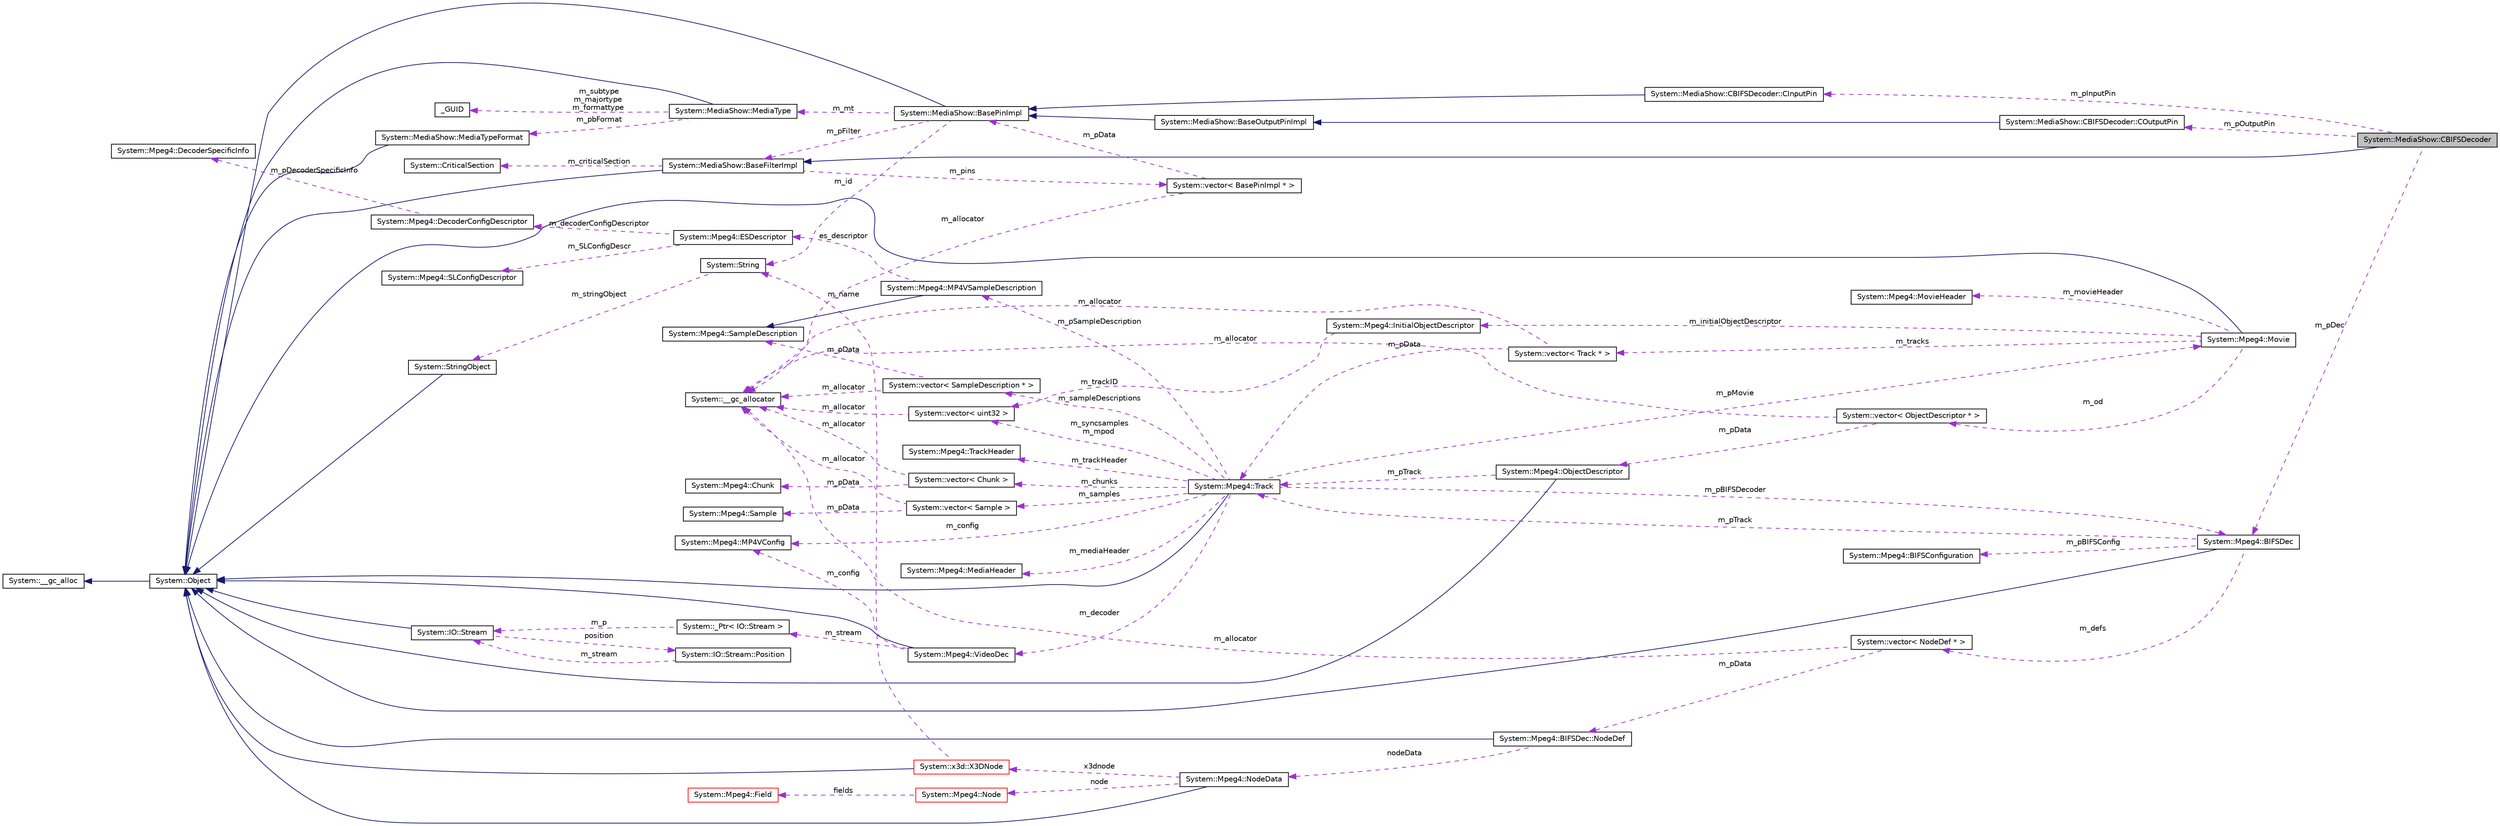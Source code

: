 digraph G
{
  edge [fontname="Helvetica",fontsize="10",labelfontname="Helvetica",labelfontsize="10"];
  node [fontname="Helvetica",fontsize="10",shape=record];
  rankdir="LR";
  Node1 [label="System::MediaShow::CBIFSDecoder",height=0.2,width=0.4,color="black", fillcolor="grey75", style="filled" fontcolor="black"];
  Node2 -> Node1 [dir="back",color="midnightblue",fontsize="10",style="solid",fontname="Helvetica"];
  Node2 [label="System::MediaShow::BaseFilterImpl",height=0.2,width=0.4,color="black", fillcolor="white", style="filled",URL="$class_system_1_1_media_show_1_1_base_filter_impl.html"];
  Node3 -> Node2 [dir="back",color="midnightblue",fontsize="10",style="solid",fontname="Helvetica"];
  Node3 [label="System::Object",height=0.2,width=0.4,color="black", fillcolor="white", style="filled",URL="$class_system_1_1_object.html"];
  Node4 -> Node3 [dir="back",color="midnightblue",fontsize="10",style="solid",fontname="Helvetica"];
  Node4 [label="System::__gc_alloc",height=0.2,width=0.4,color="black", fillcolor="white", style="filled",URL="$class_system_1_1____gc__alloc.html"];
  Node5 -> Node2 [dir="back",color="darkorchid3",fontsize="10",style="dashed",label=" m_criticalSection" ,fontname="Helvetica"];
  Node5 [label="System::CriticalSection",height=0.2,width=0.4,color="black", fillcolor="white", style="filled",URL="$class_system_1_1_critical_section.html"];
  Node6 -> Node2 [dir="back",color="darkorchid3",fontsize="10",style="dashed",label=" m_pins" ,fontname="Helvetica"];
  Node6 [label="System::vector\< BasePinImpl * \>",height=0.2,width=0.4,color="black", fillcolor="white", style="filled",URL="$class_system_1_1vector.html"];
  Node7 -> Node6 [dir="back",color="darkorchid3",fontsize="10",style="dashed",label=" m_pData" ,fontname="Helvetica"];
  Node7 [label="System::MediaShow::BasePinImpl",height=0.2,width=0.4,color="black", fillcolor="white", style="filled",URL="$class_system_1_1_media_show_1_1_base_pin_impl.html"];
  Node3 -> Node7 [dir="back",color="midnightblue",fontsize="10",style="solid",fontname="Helvetica"];
  Node8 -> Node7 [dir="back",color="darkorchid3",fontsize="10",style="dashed",label=" m_mt" ,fontname="Helvetica"];
  Node8 [label="System::MediaShow::MediaType",height=0.2,width=0.4,color="black", fillcolor="white", style="filled",URL="$class_system_1_1_media_show_1_1_media_type.html"];
  Node3 -> Node8 [dir="back",color="midnightblue",fontsize="10",style="solid",fontname="Helvetica"];
  Node9 -> Node8 [dir="back",color="darkorchid3",fontsize="10",style="dashed",label=" m_subtype\nm_majortype\nm_formattype" ,fontname="Helvetica"];
  Node9 [label="_GUID",height=0.2,width=0.4,color="black", fillcolor="white", style="filled",URL="$struct___g_u_i_d.html"];
  Node10 -> Node8 [dir="back",color="darkorchid3",fontsize="10",style="dashed",label=" m_pbFormat" ,fontname="Helvetica"];
  Node10 [label="System::MediaShow::MediaTypeFormat",height=0.2,width=0.4,color="black", fillcolor="white", style="filled",URL="$class_system_1_1_media_show_1_1_media_type_format.html"];
  Node3 -> Node10 [dir="back",color="midnightblue",fontsize="10",style="solid",fontname="Helvetica"];
  Node11 -> Node7 [dir="back",color="darkorchid3",fontsize="10",style="dashed",label=" m_id" ,fontname="Helvetica"];
  Node11 [label="System::String",height=0.2,width=0.4,color="black", fillcolor="white", style="filled",URL="$class_system_1_1_string.html"];
  Node12 -> Node11 [dir="back",color="darkorchid3",fontsize="10",style="dashed",label=" m_stringObject" ,fontname="Helvetica"];
  Node12 [label="System::StringObject",height=0.2,width=0.4,color="black", fillcolor="white", style="filled",URL="$class_system_1_1_string_object.html"];
  Node3 -> Node12 [dir="back",color="midnightblue",fontsize="10",style="solid",fontname="Helvetica"];
  Node2 -> Node7 [dir="back",color="darkorchid3",fontsize="10",style="dashed",label=" m_pFilter" ,fontname="Helvetica"];
  Node13 -> Node6 [dir="back",color="darkorchid3",fontsize="10",style="dashed",label=" m_allocator" ,fontname="Helvetica"];
  Node13 [label="System::__gc_allocator",height=0.2,width=0.4,color="black", fillcolor="white", style="filled",URL="$class_system_1_1____gc__allocator.html"];
  Node14 -> Node1 [dir="back",color="darkorchid3",fontsize="10",style="dashed",label=" m_pDec" ,fontname="Helvetica"];
  Node14 [label="System::Mpeg4::BIFSDec",height=0.2,width=0.4,color="black", fillcolor="white", style="filled",URL="$class_system_1_1_mpeg4_1_1_b_i_f_s_dec.html"];
  Node3 -> Node14 [dir="back",color="midnightblue",fontsize="10",style="solid",fontname="Helvetica"];
  Node15 -> Node14 [dir="back",color="darkorchid3",fontsize="10",style="dashed",label=" m_pBIFSConfig" ,fontname="Helvetica"];
  Node15 [label="System::Mpeg4::BIFSConfiguration",height=0.2,width=0.4,color="black", fillcolor="white", style="filled",URL="$class_system_1_1_mpeg4_1_1_b_i_f_s_configuration.html"];
  Node16 -> Node14 [dir="back",color="darkorchid3",fontsize="10",style="dashed",label=" m_pTrack" ,fontname="Helvetica"];
  Node16 [label="System::Mpeg4::Track",height=0.2,width=0.4,color="black", fillcolor="white", style="filled",URL="$class_system_1_1_mpeg4_1_1_track.html"];
  Node3 -> Node16 [dir="back",color="midnightblue",fontsize="10",style="solid",fontname="Helvetica"];
  Node17 -> Node16 [dir="back",color="darkorchid3",fontsize="10",style="dashed",label=" m_config" ,fontname="Helvetica"];
  Node17 [label="System::Mpeg4::MP4VConfig",height=0.2,width=0.4,color="black", fillcolor="white", style="filled",URL="$class_system_1_1_mpeg4_1_1_m_p4_v_config.html"];
  Node18 -> Node16 [dir="back",color="darkorchid3",fontsize="10",style="dashed",label=" m_mediaHeader" ,fontname="Helvetica"];
  Node18 [label="System::Mpeg4::MediaHeader",height=0.2,width=0.4,color="black", fillcolor="white", style="filled",URL="$class_system_1_1_mpeg4_1_1_media_header.html"];
  Node19 -> Node16 [dir="back",color="darkorchid3",fontsize="10",style="dashed",label=" m_trackHeader" ,fontname="Helvetica"];
  Node19 [label="System::Mpeg4::TrackHeader",height=0.2,width=0.4,color="black", fillcolor="white", style="filled",URL="$class_system_1_1_mpeg4_1_1_track_header.html"];
  Node20 -> Node16 [dir="back",color="darkorchid3",fontsize="10",style="dashed",label=" m_samples" ,fontname="Helvetica"];
  Node20 [label="System::vector\< Sample \>",height=0.2,width=0.4,color="black", fillcolor="white", style="filled",URL="$class_system_1_1vector.html"];
  Node13 -> Node20 [dir="back",color="darkorchid3",fontsize="10",style="dashed",label=" m_allocator" ,fontname="Helvetica"];
  Node21 -> Node20 [dir="back",color="darkorchid3",fontsize="10",style="dashed",label=" m_pData" ,fontname="Helvetica"];
  Node21 [label="System::Mpeg4::Sample",height=0.2,width=0.4,color="black", fillcolor="white", style="filled",URL="$class_system_1_1_mpeg4_1_1_sample.html"];
  Node22 -> Node16 [dir="back",color="darkorchid3",fontsize="10",style="dashed",label=" m_syncsamples\nm_mpod" ,fontname="Helvetica"];
  Node22 [label="System::vector\< uint32 \>",height=0.2,width=0.4,color="black", fillcolor="white", style="filled",URL="$class_system_1_1vector.html"];
  Node13 -> Node22 [dir="back",color="darkorchid3",fontsize="10",style="dashed",label=" m_allocator" ,fontname="Helvetica"];
  Node23 -> Node16 [dir="back",color="darkorchid3",fontsize="10",style="dashed",label=" m_sampleDescriptions" ,fontname="Helvetica"];
  Node23 [label="System::vector\< SampleDescription * \>",height=0.2,width=0.4,color="black", fillcolor="white", style="filled",URL="$class_system_1_1vector.html"];
  Node13 -> Node23 [dir="back",color="darkorchid3",fontsize="10",style="dashed",label=" m_allocator" ,fontname="Helvetica"];
  Node24 -> Node23 [dir="back",color="darkorchid3",fontsize="10",style="dashed",label=" m_pData" ,fontname="Helvetica"];
  Node24 [label="System::Mpeg4::SampleDescription",height=0.2,width=0.4,color="black", fillcolor="white", style="filled",URL="$class_system_1_1_mpeg4_1_1_sample_description.html"];
  Node25 -> Node16 [dir="back",color="darkorchid3",fontsize="10",style="dashed",label=" m_chunks" ,fontname="Helvetica"];
  Node25 [label="System::vector\< Chunk \>",height=0.2,width=0.4,color="black", fillcolor="white", style="filled",URL="$class_system_1_1vector.html"];
  Node13 -> Node25 [dir="back",color="darkorchid3",fontsize="10",style="dashed",label=" m_allocator" ,fontname="Helvetica"];
  Node26 -> Node25 [dir="back",color="darkorchid3",fontsize="10",style="dashed",label=" m_pData" ,fontname="Helvetica"];
  Node26 [label="System::Mpeg4::Chunk",height=0.2,width=0.4,color="black", fillcolor="white", style="filled",URL="$class_system_1_1_mpeg4_1_1_chunk.html"];
  Node27 -> Node16 [dir="back",color="darkorchid3",fontsize="10",style="dashed",label=" m_pMovie" ,fontname="Helvetica"];
  Node27 [label="System::Mpeg4::Movie",height=0.2,width=0.4,color="black", fillcolor="white", style="filled",URL="$class_system_1_1_mpeg4_1_1_movie.html"];
  Node3 -> Node27 [dir="back",color="midnightblue",fontsize="10",style="solid",fontname="Helvetica"];
  Node28 -> Node27 [dir="back",color="darkorchid3",fontsize="10",style="dashed",label=" m_od" ,fontname="Helvetica"];
  Node28 [label="System::vector\< ObjectDescriptor * \>",height=0.2,width=0.4,color="black", fillcolor="white", style="filled",URL="$class_system_1_1vector.html"];
  Node13 -> Node28 [dir="back",color="darkorchid3",fontsize="10",style="dashed",label=" m_allocator" ,fontname="Helvetica"];
  Node29 -> Node28 [dir="back",color="darkorchid3",fontsize="10",style="dashed",label=" m_pData" ,fontname="Helvetica"];
  Node29 [label="System::Mpeg4::ObjectDescriptor",height=0.2,width=0.4,color="black", fillcolor="white", style="filled",URL="$class_system_1_1_mpeg4_1_1_object_descriptor.html"];
  Node3 -> Node29 [dir="back",color="midnightblue",fontsize="10",style="solid",fontname="Helvetica"];
  Node16 -> Node29 [dir="back",color="darkorchid3",fontsize="10",style="dashed",label=" m_pTrack" ,fontname="Helvetica"];
  Node30 -> Node27 [dir="back",color="darkorchid3",fontsize="10",style="dashed",label=" m_tracks" ,fontname="Helvetica"];
  Node30 [label="System::vector\< Track * \>",height=0.2,width=0.4,color="black", fillcolor="white", style="filled",URL="$class_system_1_1vector.html"];
  Node13 -> Node30 [dir="back",color="darkorchid3",fontsize="10",style="dashed",label=" m_allocator" ,fontname="Helvetica"];
  Node16 -> Node30 [dir="back",color="darkorchid3",fontsize="10",style="dashed",label=" m_pData" ,fontname="Helvetica"];
  Node31 -> Node27 [dir="back",color="darkorchid3",fontsize="10",style="dashed",label=" m_movieHeader" ,fontname="Helvetica"];
  Node31 [label="System::Mpeg4::MovieHeader",height=0.2,width=0.4,color="black", fillcolor="white", style="filled",URL="$class_system_1_1_mpeg4_1_1_movie_header.html"];
  Node32 -> Node27 [dir="back",color="darkorchid3",fontsize="10",style="dashed",label=" m_initialObjectDescriptor" ,fontname="Helvetica"];
  Node32 [label="System::Mpeg4::InitialObjectDescriptor",height=0.2,width=0.4,color="black", fillcolor="white", style="filled",URL="$class_system_1_1_mpeg4_1_1_initial_object_descriptor.html"];
  Node22 -> Node32 [dir="back",color="darkorchid3",fontsize="10",style="dashed",label=" m_trackID" ,fontname="Helvetica"];
  Node33 -> Node16 [dir="back",color="darkorchid3",fontsize="10",style="dashed",label=" m_pSampleDescription" ,fontname="Helvetica"];
  Node33 [label="System::Mpeg4::MP4VSampleDescription",height=0.2,width=0.4,color="black", fillcolor="white", style="filled",URL="$class_system_1_1_mpeg4_1_1_m_p4_v_sample_description.html"];
  Node24 -> Node33 [dir="back",color="midnightblue",fontsize="10",style="solid",fontname="Helvetica"];
  Node34 -> Node33 [dir="back",color="darkorchid3",fontsize="10",style="dashed",label=" es_descriptor" ,fontname="Helvetica"];
  Node34 [label="System::Mpeg4::ESDescriptor",height=0.2,width=0.4,color="black", fillcolor="white", style="filled",URL="$class_system_1_1_mpeg4_1_1_e_s_descriptor.html"];
  Node35 -> Node34 [dir="back",color="darkorchid3",fontsize="10",style="dashed",label=" m_SLConfigDescr" ,fontname="Helvetica"];
  Node35 [label="System::Mpeg4::SLConfigDescriptor",height=0.2,width=0.4,color="black", fillcolor="white", style="filled",URL="$class_system_1_1_mpeg4_1_1_s_l_config_descriptor.html"];
  Node36 -> Node34 [dir="back",color="darkorchid3",fontsize="10",style="dashed",label=" m_decoderConfigDescriptor" ,fontname="Helvetica"];
  Node36 [label="System::Mpeg4::DecoderConfigDescriptor",height=0.2,width=0.4,color="black", fillcolor="white", style="filled",URL="$class_system_1_1_mpeg4_1_1_decoder_config_descriptor.html"];
  Node37 -> Node36 [dir="back",color="darkorchid3",fontsize="10",style="dashed",label=" m_pDecoderSpecificInfo" ,fontname="Helvetica"];
  Node37 [label="System::Mpeg4::DecoderSpecificInfo",height=0.2,width=0.4,color="black", fillcolor="white", style="filled",URL="$class_system_1_1_mpeg4_1_1_decoder_specific_info.html"];
  Node14 -> Node16 [dir="back",color="darkorchid3",fontsize="10",style="dashed",label=" m_pBIFSDecoder" ,fontname="Helvetica"];
  Node38 -> Node16 [dir="back",color="darkorchid3",fontsize="10",style="dashed",label=" m_decoder" ,fontname="Helvetica"];
  Node38 [label="System::Mpeg4::VideoDec",height=0.2,width=0.4,color="black", fillcolor="white", style="filled",URL="$class_system_1_1_mpeg4_1_1_video_dec.html"];
  Node3 -> Node38 [dir="back",color="midnightblue",fontsize="10",style="solid",fontname="Helvetica"];
  Node17 -> Node38 [dir="back",color="darkorchid3",fontsize="10",style="dashed",label=" m_config" ,fontname="Helvetica"];
  Node39 -> Node38 [dir="back",color="darkorchid3",fontsize="10",style="dashed",label=" m_stream" ,fontname="Helvetica"];
  Node39 [label="System::_Ptr\< IO::Stream \>",height=0.2,width=0.4,color="black", fillcolor="white", style="filled",URL="$class_system_1_1___ptr.html"];
  Node40 -> Node39 [dir="back",color="darkorchid3",fontsize="10",style="dashed",label=" m_p" ,fontname="Helvetica"];
  Node40 [label="System::IO::Stream",height=0.2,width=0.4,color="black", fillcolor="white", style="filled",URL="$class_system_1_1_i_o_1_1_stream.html"];
  Node3 -> Node40 [dir="back",color="midnightblue",fontsize="10",style="solid",fontname="Helvetica"];
  Node41 -> Node40 [dir="back",color="darkorchid3",fontsize="10",style="dashed",label=" position" ,fontname="Helvetica"];
  Node41 [label="System::IO::Stream::Position",height=0.2,width=0.4,color="black", fillcolor="white", style="filled",URL="$class_system_1_1_i_o_1_1_stream_1_1_position.html"];
  Node40 -> Node41 [dir="back",color="darkorchid3",fontsize="10",style="dashed",label=" m_stream" ,fontname="Helvetica"];
  Node42 -> Node14 [dir="back",color="darkorchid3",fontsize="10",style="dashed",label=" m_defs" ,fontname="Helvetica"];
  Node42 [label="System::vector\< NodeDef * \>",height=0.2,width=0.4,color="black", fillcolor="white", style="filled",URL="$class_system_1_1vector.html"];
  Node13 -> Node42 [dir="back",color="darkorchid3",fontsize="10",style="dashed",label=" m_allocator" ,fontname="Helvetica"];
  Node43 -> Node42 [dir="back",color="darkorchid3",fontsize="10",style="dashed",label=" m_pData" ,fontname="Helvetica"];
  Node43 [label="System::Mpeg4::BIFSDec::NodeDef",height=0.2,width=0.4,color="black", fillcolor="white", style="filled",URL="$class_system_1_1_mpeg4_1_1_b_i_f_s_dec_1_1_node_def.html"];
  Node3 -> Node43 [dir="back",color="midnightblue",fontsize="10",style="solid",fontname="Helvetica"];
  Node44 -> Node43 [dir="back",color="darkorchid3",fontsize="10",style="dashed",label=" nodeData" ,fontname="Helvetica"];
  Node44 [label="System::Mpeg4::NodeData",height=0.2,width=0.4,color="black", fillcolor="white", style="filled",URL="$class_system_1_1_mpeg4_1_1_node_data.html"];
  Node3 -> Node44 [dir="back",color="midnightblue",fontsize="10",style="solid",fontname="Helvetica"];
  Node45 -> Node44 [dir="back",color="darkorchid3",fontsize="10",style="dashed",label=" node" ,fontname="Helvetica"];
  Node45 [label="System::Mpeg4::Node",height=0.2,width=0.4,color="red", fillcolor="white", style="filled",URL="$struct_system_1_1_mpeg4_1_1_node.html"];
  Node46 -> Node45 [dir="back",color="darkorchid3",fontsize="10",style="dashed",label=" fields" ,fontname="Helvetica"];
  Node46 [label="System::Mpeg4::Field",height=0.2,width=0.4,color="red", fillcolor="white", style="filled",URL="$struct_system_1_1_mpeg4_1_1_field.html"];
  Node47 -> Node44 [dir="back",color="darkorchid3",fontsize="10",style="dashed",label=" x3dnode" ,fontname="Helvetica"];
  Node47 [label="System::x3d::X3DNode",height=0.2,width=0.4,color="red", fillcolor="white", style="filled",URL="$class_system_1_1x3d_1_1_x3_d_node.html"];
  Node3 -> Node47 [dir="back",color="midnightblue",fontsize="10",style="solid",fontname="Helvetica"];
  Node11 -> Node47 [dir="back",color="darkorchid3",fontsize="10",style="dashed",label=" m_name" ,fontname="Helvetica"];
  Node48 -> Node1 [dir="back",color="darkorchid3",fontsize="10",style="dashed",label=" m_pOutputPin" ,fontname="Helvetica"];
  Node48 [label="System::MediaShow::CBIFSDecoder::COutputPin",height=0.2,width=0.4,color="black", fillcolor="white", style="filled",URL="$class_system_1_1_media_show_1_1_c_b_i_f_s_decoder_1_1_c_output_pin.html"];
  Node49 -> Node48 [dir="back",color="midnightblue",fontsize="10",style="solid",fontname="Helvetica"];
  Node49 [label="System::MediaShow::BaseOutputPinImpl",height=0.2,width=0.4,color="black", fillcolor="white", style="filled",URL="$class_system_1_1_media_show_1_1_base_output_pin_impl.html"];
  Node7 -> Node49 [dir="back",color="midnightblue",fontsize="10",style="solid",fontname="Helvetica"];
  Node50 -> Node1 [dir="back",color="darkorchid3",fontsize="10",style="dashed",label=" m_pInputPin" ,fontname="Helvetica"];
  Node50 [label="System::MediaShow::CBIFSDecoder::CInputPin",height=0.2,width=0.4,color="black", fillcolor="white", style="filled",URL="$class_system_1_1_media_show_1_1_c_b_i_f_s_decoder_1_1_c_input_pin.html"];
  Node7 -> Node50 [dir="back",color="midnightblue",fontsize="10",style="solid",fontname="Helvetica"];
}
